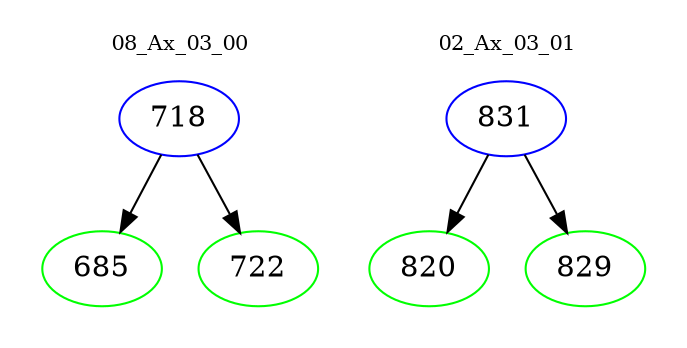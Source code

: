 digraph{
subgraph cluster_0 {
color = white
label = "08_Ax_03_00";
fontsize=10;
T0_718 [label="718", color="blue"]
T0_718 -> T0_685 [color="black"]
T0_685 [label="685", color="green"]
T0_718 -> T0_722 [color="black"]
T0_722 [label="722", color="green"]
}
subgraph cluster_1 {
color = white
label = "02_Ax_03_01";
fontsize=10;
T1_831 [label="831", color="blue"]
T1_831 -> T1_820 [color="black"]
T1_820 [label="820", color="green"]
T1_831 -> T1_829 [color="black"]
T1_829 [label="829", color="green"]
}
}
